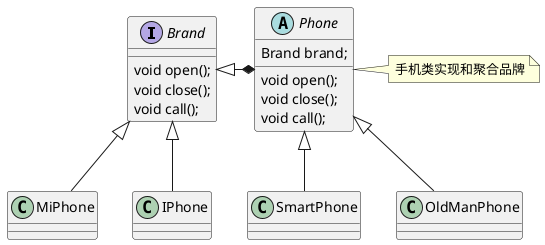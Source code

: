 @startuml
interface Brand {
	void open();
	void close();
	void call();
}


abstract class Phone{
	Brand brand;
	void open();
	void close();
	void call();
}

note right : 手机类实现和聚合品牌
Brand <|-* Phone


Brand <|--MiPhone
Brand <|--IPhone

Phone <|-- SmartPhone
Phone <|-- OldManPhone
@enduml